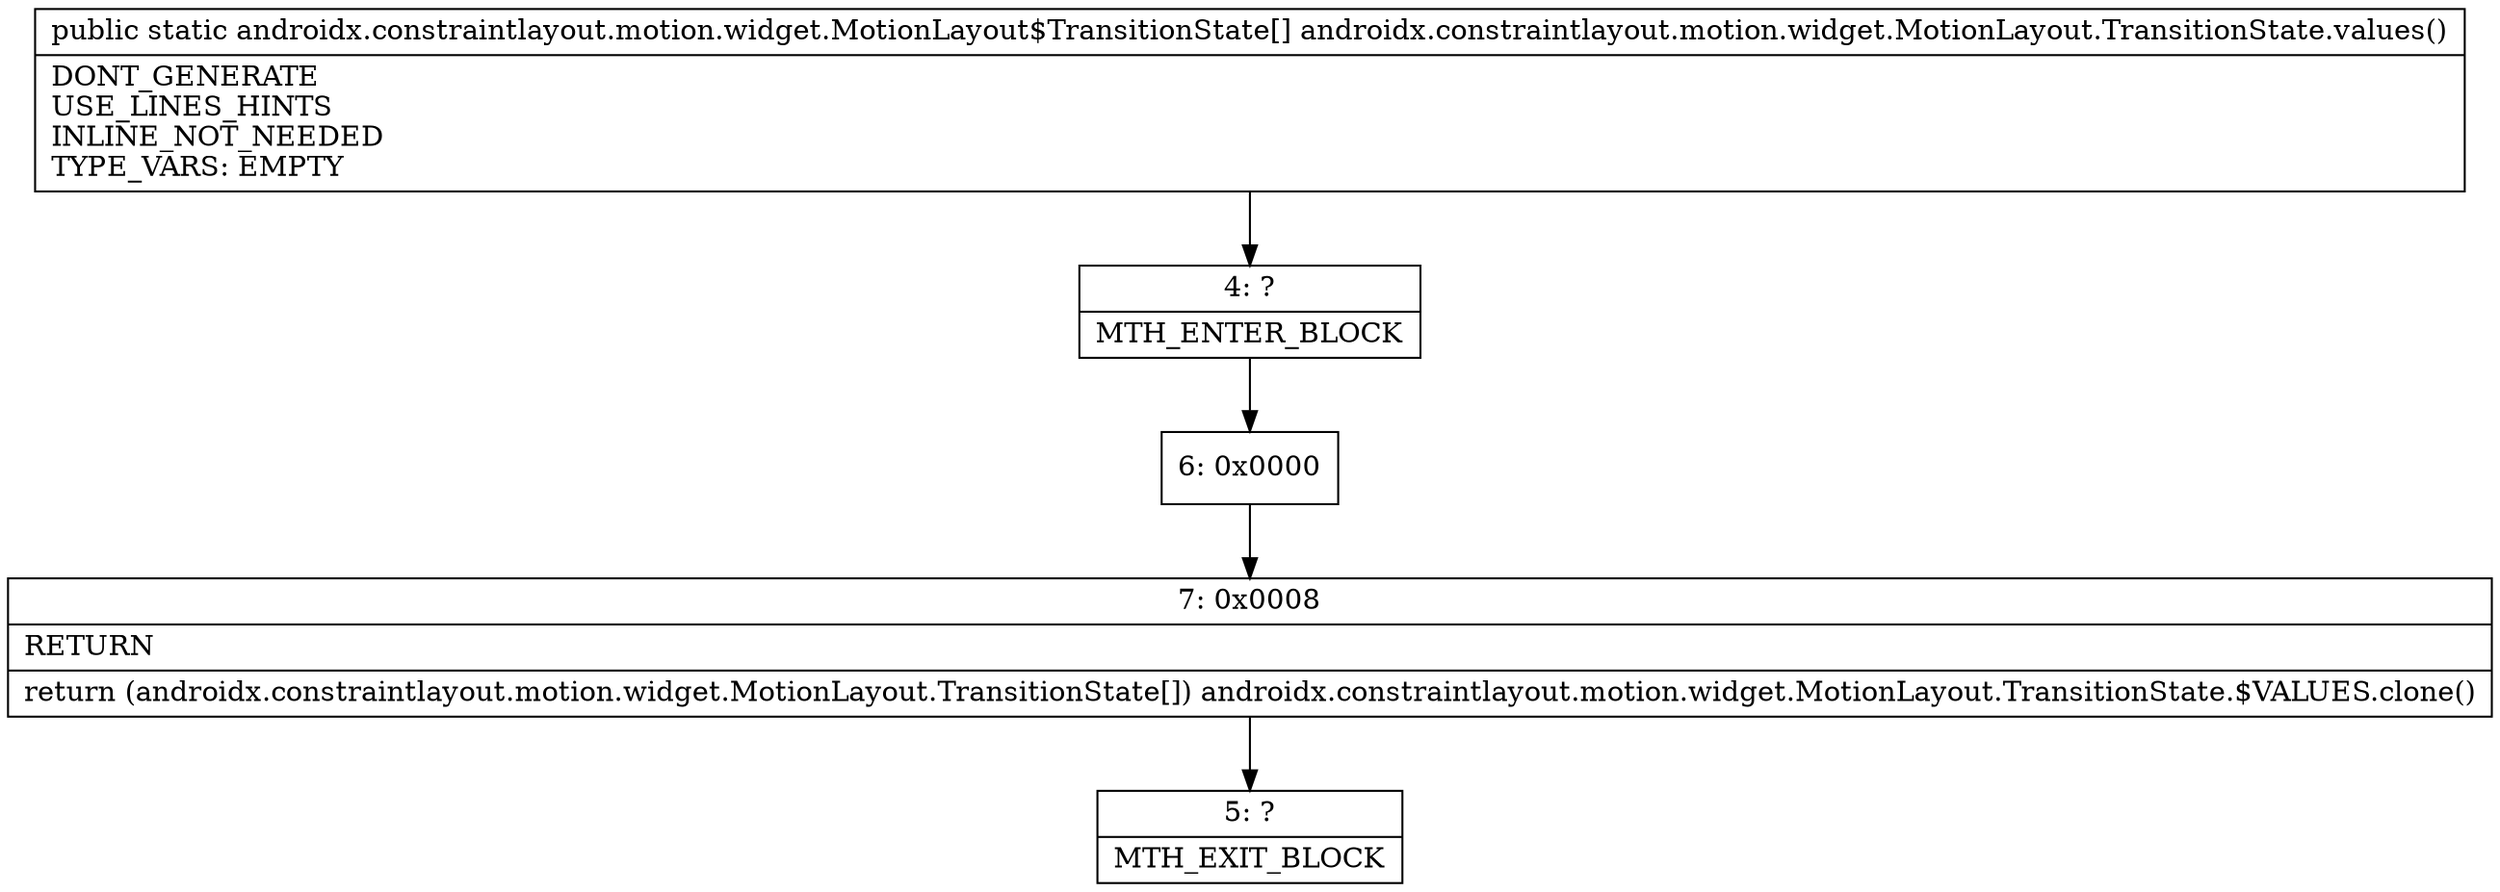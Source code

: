 digraph "CFG forandroidx.constraintlayout.motion.widget.MotionLayout.TransitionState.values()[Landroidx\/constraintlayout\/motion\/widget\/MotionLayout$TransitionState;" {
Node_4 [shape=record,label="{4\:\ ?|MTH_ENTER_BLOCK\l}"];
Node_6 [shape=record,label="{6\:\ 0x0000}"];
Node_7 [shape=record,label="{7\:\ 0x0008|RETURN\l|return (androidx.constraintlayout.motion.widget.MotionLayout.TransitionState[]) androidx.constraintlayout.motion.widget.MotionLayout.TransitionState.$VALUES.clone()\l}"];
Node_5 [shape=record,label="{5\:\ ?|MTH_EXIT_BLOCK\l}"];
MethodNode[shape=record,label="{public static androidx.constraintlayout.motion.widget.MotionLayout$TransitionState[] androidx.constraintlayout.motion.widget.MotionLayout.TransitionState.values()  | DONT_GENERATE\lUSE_LINES_HINTS\lINLINE_NOT_NEEDED\lTYPE_VARS: EMPTY\l}"];
MethodNode -> Node_4;Node_4 -> Node_6;
Node_6 -> Node_7;
Node_7 -> Node_5;
}

